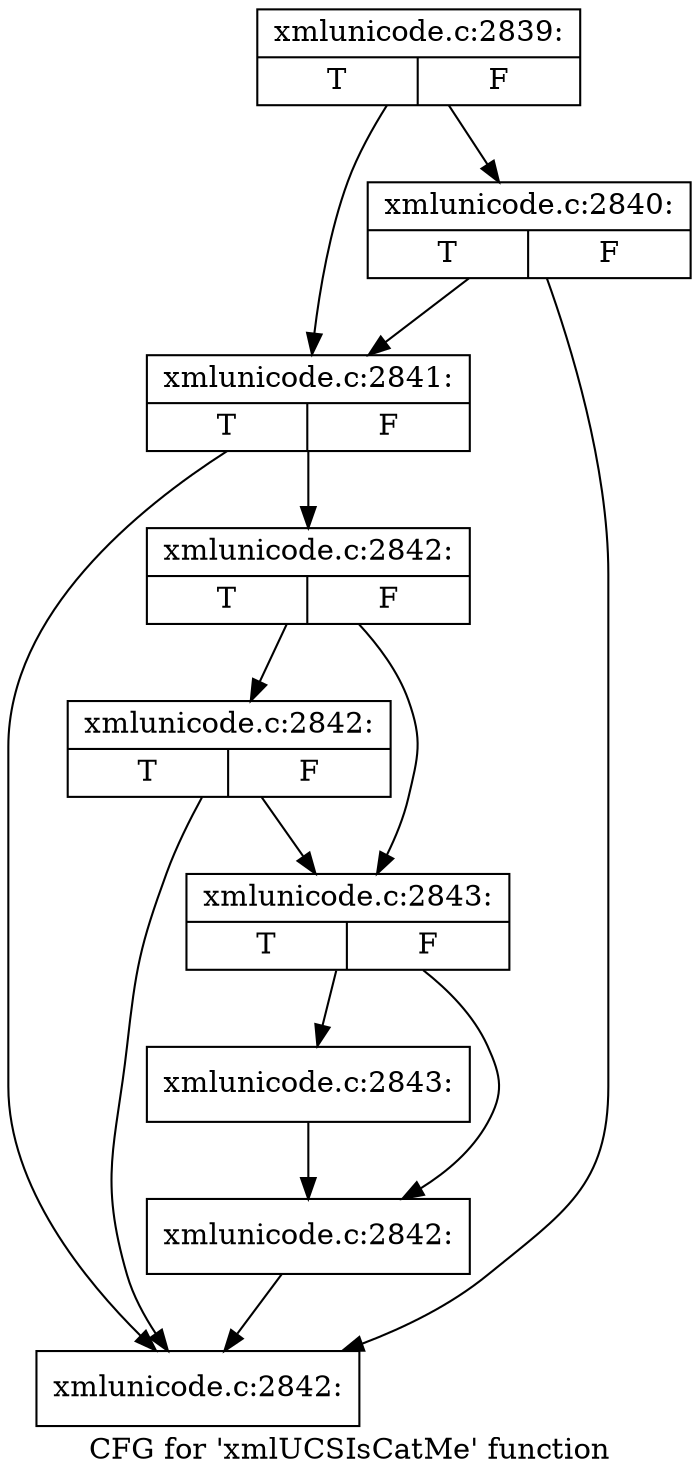 digraph "CFG for 'xmlUCSIsCatMe' function" {
	label="CFG for 'xmlUCSIsCatMe' function";

	Node0x4ebc5d0 [shape=record,label="{xmlunicode.c:2839:|{<s0>T|<s1>F}}"];
	Node0x4ebc5d0 -> Node0x4ebb9f0;
	Node0x4ebc5d0 -> Node0x4ebc130;
	Node0x4ebb9f0 [shape=record,label="{xmlunicode.c:2840:|{<s0>T|<s1>F}}"];
	Node0x4ebb9f0 -> Node0x4ebbcb0;
	Node0x4ebb9f0 -> Node0x4ebc130;
	Node0x4ebc130 [shape=record,label="{xmlunicode.c:2841:|{<s0>T|<s1>F}}"];
	Node0x4ebc130 -> Node0x4ebbcb0;
	Node0x4ebc130 -> Node0x4ebaf20;
	Node0x4ebaf20 [shape=record,label="{xmlunicode.c:2842:|{<s0>T|<s1>F}}"];
	Node0x4ebaf20 -> Node0x4ebd4d0;
	Node0x4ebaf20 -> Node0x4ebc7e0;
	Node0x4ebd4d0 [shape=record,label="{xmlunicode.c:2842:|{<s0>T|<s1>F}}"];
	Node0x4ebd4d0 -> Node0x4ebbcb0;
	Node0x4ebd4d0 -> Node0x4ebc7e0;
	Node0x4ebc7e0 [shape=record,label="{xmlunicode.c:2843:|{<s0>T|<s1>F}}"];
	Node0x4ebc7e0 -> Node0x4ebdaf0;
	Node0x4ebc7e0 -> Node0x4ebd9d0;
	Node0x4ebdaf0 [shape=record,label="{xmlunicode.c:2843:}"];
	Node0x4ebdaf0 -> Node0x4ebd9d0;
	Node0x4ebd9d0 [shape=record,label="{xmlunicode.c:2842:}"];
	Node0x4ebd9d0 -> Node0x4ebbcb0;
	Node0x4ebbcb0 [shape=record,label="{xmlunicode.c:2842:}"];
}
